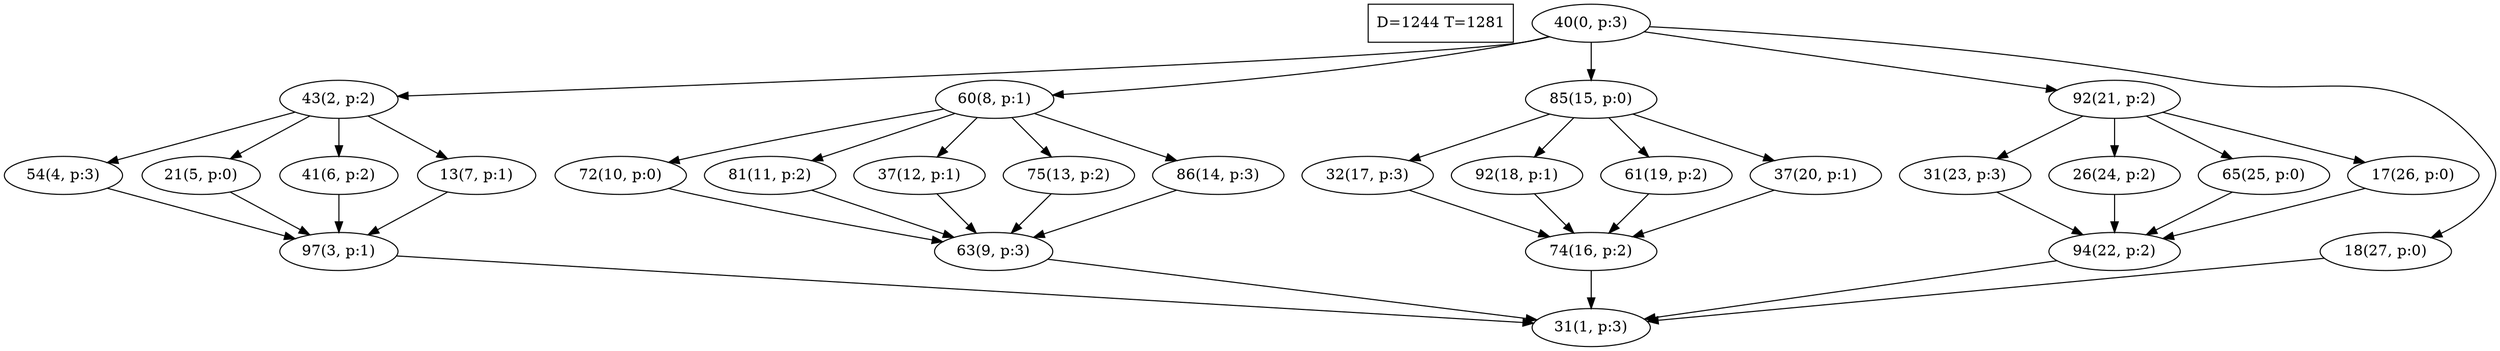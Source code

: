 digraph Task {
i [shape=box, label="D=1244 T=1281"]; 
0 [label="40(0, p:3)"];
1 [label="31(1, p:3)"];
2 [label="43(2, p:2)"];
3 [label="97(3, p:1)"];
4 [label="54(4, p:3)"];
5 [label="21(5, p:0)"];
6 [label="41(6, p:2)"];
7 [label="13(7, p:1)"];
8 [label="60(8, p:1)"];
9 [label="63(9, p:3)"];
10 [label="72(10, p:0)"];
11 [label="81(11, p:2)"];
12 [label="37(12, p:1)"];
13 [label="75(13, p:2)"];
14 [label="86(14, p:3)"];
15 [label="85(15, p:0)"];
16 [label="74(16, p:2)"];
17 [label="32(17, p:3)"];
18 [label="92(18, p:1)"];
19 [label="61(19, p:2)"];
20 [label="37(20, p:1)"];
21 [label="92(21, p:2)"];
22 [label="94(22, p:2)"];
23 [label="31(23, p:3)"];
24 [label="26(24, p:2)"];
25 [label="65(25, p:0)"];
26 [label="17(26, p:0)"];
27 [label="18(27, p:0)"];
0 -> 2;
0 -> 8;
0 -> 15;
0 -> 21;
0 -> 27;
2 -> 4;
2 -> 5;
2 -> 6;
2 -> 7;
3 -> 1;
4 -> 3;
5 -> 3;
6 -> 3;
7 -> 3;
8 -> 10;
8 -> 11;
8 -> 12;
8 -> 13;
8 -> 14;
9 -> 1;
10 -> 9;
11 -> 9;
12 -> 9;
13 -> 9;
14 -> 9;
15 -> 17;
15 -> 18;
15 -> 19;
15 -> 20;
16 -> 1;
17 -> 16;
18 -> 16;
19 -> 16;
20 -> 16;
21 -> 23;
21 -> 24;
21 -> 25;
21 -> 26;
22 -> 1;
23 -> 22;
24 -> 22;
25 -> 22;
26 -> 22;
27 -> 1;
}